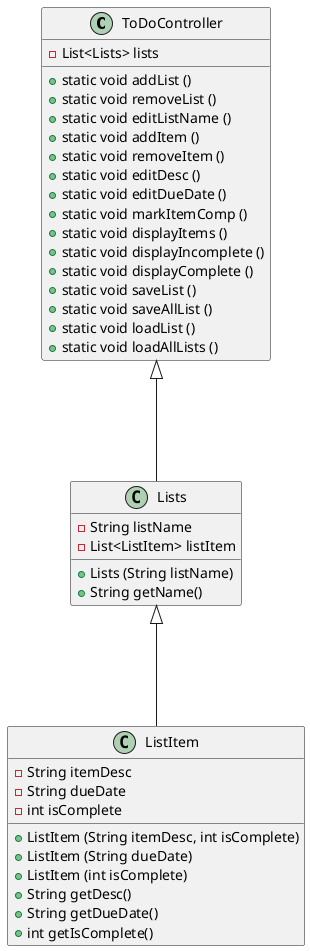 @startuml
'https://plantuml.com/sequence-diagram

class ToDoController
{
    - List<Lists> lists
    + static void addList ()
    + static void removeList ()
    + static void editListName ()
    + static void addItem ()
    + static void removeItem ()
    + static void editDesc ()
    + static void editDueDate ()
    + static void markItemComp ()
    + static void displayItems ()
    + static void displayIncomplete ()
    + static void displayComplete ()
    + static void saveList ()
    + static void saveAllList ()
    + static void loadList ()
    + static void loadAllLists ()
}

class Lists
{
    - String listName
    - List<ListItem> listItem
    + Lists (String listName)
    + String getName()
}

class ListItem
{
    - String itemDesc
    - String dueDate
    - int isComplete
    + ListItem (String itemDesc, int isComplete)
    + ListItem (String dueDate)
    + ListItem (int isComplete)
    + String getDesc()
    + String getDueDate()
    + int getIsComplete()
}

ToDoController <|--- Lists
Lists <|--- ListItem

@enduml